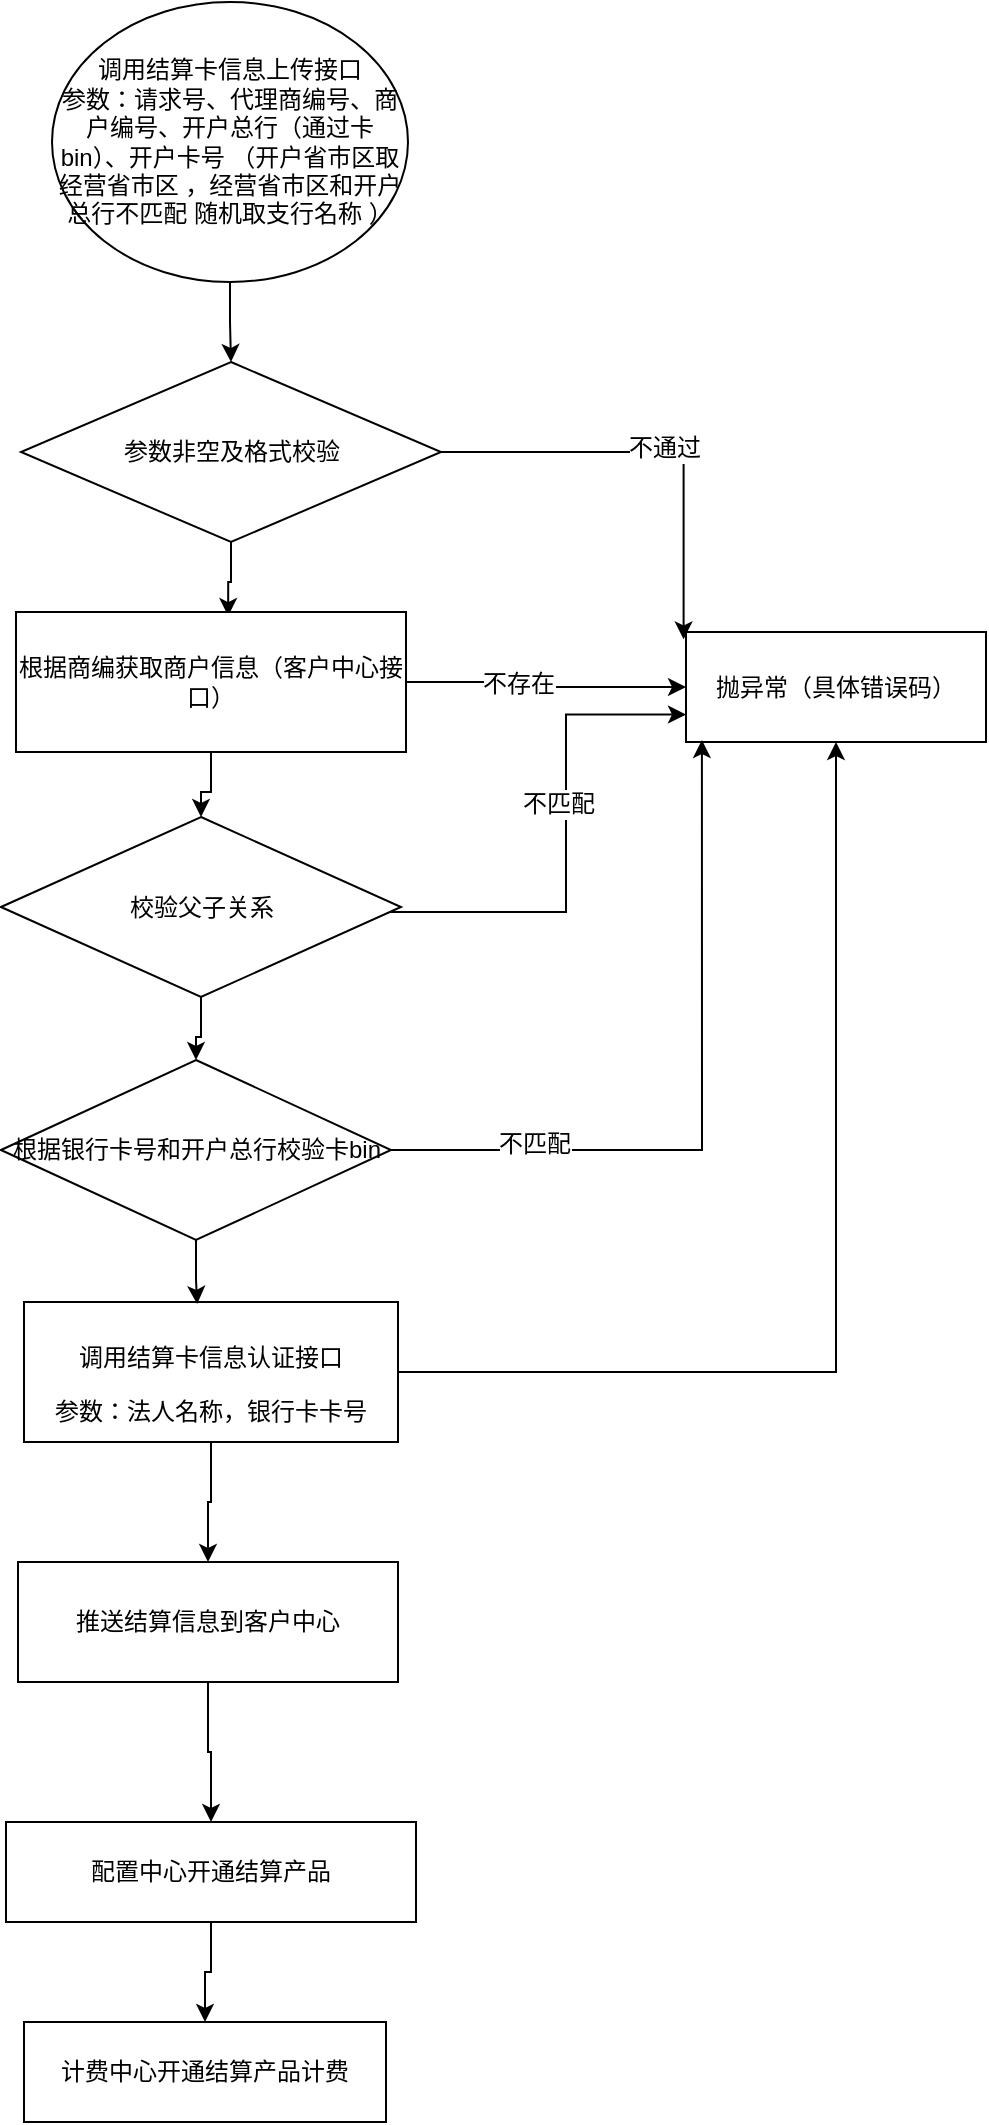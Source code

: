 <mxfile version="10.4.9" type="github"><diagram id="BPspqzwRzQvBO9MzWcx3" name="Page-1"><mxGraphModel dx="918" dy="561" grid="1" gridSize="10" guides="1" tooltips="1" connect="1" arrows="1" fold="1" page="1" pageScale="1" pageWidth="2339" pageHeight="3300" math="0" shadow="0"><root><mxCell id="0"/><mxCell id="1" parent="0"/><mxCell id="tmfXE5mKta9UBqFuWhli-27" style="edgeStyle=orthogonalEdgeStyle;rounded=0;orthogonalLoop=1;jettySize=auto;html=1;entryX=0.5;entryY=0;entryDx=0;entryDy=0;" parent="1" source="tmfXE5mKta9UBqFuWhli-1" target="tmfXE5mKta9UBqFuWhli-6" edge="1"><mxGeometry relative="1" as="geometry"/></mxCell><mxCell id="tmfXE5mKta9UBqFuWhli-1" value="&lt;span&gt;调用结算卡信息上传接口&lt;br&gt;参数：&lt;/span&gt;&lt;span&gt;请求号、代理商编号、商户编号、开户总行（通过卡bin）、开户卡号 （开户省市区取经营省市区 ，经营省市区和开户总行不匹配 随机取支行名称 ）&lt;/span&gt;&lt;span&gt;&lt;br&gt;&lt;/span&gt;" style="ellipse;whiteSpace=wrap;html=1;" parent="1" vertex="1"><mxGeometry x="293" y="10" width="178" height="140" as="geometry"/></mxCell><mxCell id="tmfXE5mKta9UBqFuWhli-9" style="edgeStyle=orthogonalEdgeStyle;rounded=0;orthogonalLoop=1;jettySize=auto;html=1;exitX=1;exitY=0.5;exitDx=0;exitDy=0;entryX=-0.008;entryY=0.067;entryDx=0;entryDy=0;entryPerimeter=0;" parent="1" source="tmfXE5mKta9UBqFuWhli-6" target="tmfXE5mKta9UBqFuWhli-8" edge="1"><mxGeometry relative="1" as="geometry"/></mxCell><mxCell id="tmfXE5mKta9UBqFuWhli-21" value="不通过" style="text;html=1;resizable=0;points=[];align=center;verticalAlign=middle;labelBackgroundColor=#ffffff;" parent="tmfXE5mKta9UBqFuWhli-9" vertex="1" connectable="0"><mxGeometry x="0.037" y="2" relative="1" as="geometry"><mxPoint as="offset"/></mxGeometry></mxCell><mxCell id="tmfXE5mKta9UBqFuWhli-28" style="edgeStyle=orthogonalEdgeStyle;rounded=0;orthogonalLoop=1;jettySize=auto;html=1;entryX=0.544;entryY=0.029;entryDx=0;entryDy=0;entryPerimeter=0;" parent="1" source="tmfXE5mKta9UBqFuWhli-6" target="tmfXE5mKta9UBqFuWhli-11" edge="1"><mxGeometry relative="1" as="geometry"/></mxCell><mxCell id="tmfXE5mKta9UBqFuWhli-6" value="参数非空及格式校验" style="rhombus;whiteSpace=wrap;html=1;" parent="1" vertex="1"><mxGeometry x="277.5" y="190" width="210" height="90" as="geometry"/></mxCell><mxCell id="tmfXE5mKta9UBqFuWhli-14" style="edgeStyle=orthogonalEdgeStyle;rounded=0;orthogonalLoop=1;jettySize=auto;html=1;entryX=0;entryY=0.75;entryDx=0;entryDy=0;" parent="1" source="tmfXE5mKta9UBqFuWhli-7" target="tmfXE5mKta9UBqFuWhli-8" edge="1"><mxGeometry relative="1" as="geometry"><Array as="points"><mxPoint x="550" y="465"/><mxPoint x="550" y="366"/></Array></mxGeometry></mxCell><mxCell id="tmfXE5mKta9UBqFuWhli-23" value="不匹配" style="text;html=1;resizable=0;points=[];align=center;verticalAlign=middle;labelBackgroundColor=#ffffff;" parent="tmfXE5mKta9UBqFuWhli-14" vertex="1" connectable="0"><mxGeometry x="0.154" y="4" relative="1" as="geometry"><mxPoint as="offset"/></mxGeometry></mxCell><mxCell id="tmfXE5mKta9UBqFuWhli-31" style="edgeStyle=orthogonalEdgeStyle;rounded=0;orthogonalLoop=1;jettySize=auto;html=1;" parent="1" source="tmfXE5mKta9UBqFuWhli-7" target="tmfXE5mKta9UBqFuWhli-18" edge="1"><mxGeometry relative="1" as="geometry"/></mxCell><mxCell id="tmfXE5mKta9UBqFuWhli-7" value="校验父子关系" style="rhombus;whiteSpace=wrap;html=1;" parent="1" vertex="1"><mxGeometry x="267.5" y="417.5" width="200" height="90" as="geometry"/></mxCell><mxCell id="tmfXE5mKta9UBqFuWhli-8" value="抛异常（具体错误码）" style="rounded=0;whiteSpace=wrap;html=1;" parent="1" vertex="1"><mxGeometry x="610" y="325" width="150" height="55" as="geometry"/></mxCell><mxCell id="tmfXE5mKta9UBqFuWhli-12" style="edgeStyle=orthogonalEdgeStyle;rounded=0;orthogonalLoop=1;jettySize=auto;html=1;entryX=0;entryY=0.5;entryDx=0;entryDy=0;" parent="1" source="tmfXE5mKta9UBqFuWhli-11" target="tmfXE5mKta9UBqFuWhli-8" edge="1"><mxGeometry relative="1" as="geometry"/></mxCell><mxCell id="tmfXE5mKta9UBqFuWhli-13" value="不存在" style="text;html=1;resizable=0;points=[];align=center;verticalAlign=middle;labelBackgroundColor=#ffffff;" parent="tmfXE5mKta9UBqFuWhli-12" vertex="1" connectable="0"><mxGeometry x="-0.213" y="-1" relative="1" as="geometry"><mxPoint as="offset"/></mxGeometry></mxCell><mxCell id="tmfXE5mKta9UBqFuWhli-30" style="edgeStyle=orthogonalEdgeStyle;rounded=0;orthogonalLoop=1;jettySize=auto;html=1;" parent="1" source="tmfXE5mKta9UBqFuWhli-11" target="tmfXE5mKta9UBqFuWhli-7" edge="1"><mxGeometry relative="1" as="geometry"/></mxCell><mxCell id="tmfXE5mKta9UBqFuWhli-11" value="根据商编获取商户信息（客户中心接口）" style="rounded=0;whiteSpace=wrap;html=1;" parent="1" vertex="1"><mxGeometry x="275" y="315" width="195" height="70" as="geometry"/></mxCell><mxCell id="tmfXE5mKta9UBqFuWhli-26" style="edgeStyle=orthogonalEdgeStyle;rounded=0;orthogonalLoop=1;jettySize=auto;html=1;entryX=0.5;entryY=1;entryDx=0;entryDy=0;" parent="1" source="tmfXE5mKta9UBqFuWhli-15" target="tmfXE5mKta9UBqFuWhli-8" edge="1"><mxGeometry relative="1" as="geometry"/></mxCell><mxCell id="d9Ez2nwtvKIsW3bRetcg-3" style="edgeStyle=orthogonalEdgeStyle;rounded=0;orthogonalLoop=1;jettySize=auto;html=1;" edge="1" parent="1" source="tmfXE5mKta9UBqFuWhli-15" target="d9Ez2nwtvKIsW3bRetcg-1"><mxGeometry relative="1" as="geometry"/></mxCell><mxCell id="tmfXE5mKta9UBqFuWhli-15" value="&lt;div id=&quot;u346&quot;&gt;&lt;div id=&quot;u347&quot;&gt;&lt;p&gt;调用结算卡信息认证接口&lt;/p&gt;&lt;/div&gt;&lt;/div&gt;参数：法人名称，银行卡卡号&lt;br&gt;" style="rounded=0;whiteSpace=wrap;html=1;" parent="1" vertex="1"><mxGeometry x="279" y="660" width="187" height="70" as="geometry"/></mxCell><mxCell id="tmfXE5mKta9UBqFuWhli-20" style="edgeStyle=orthogonalEdgeStyle;rounded=0;orthogonalLoop=1;jettySize=auto;html=1;entryX=0.053;entryY=0.982;entryDx=0;entryDy=0;entryPerimeter=0;" parent="1" source="tmfXE5mKta9UBqFuWhli-18" target="tmfXE5mKta9UBqFuWhli-8" edge="1"><mxGeometry relative="1" as="geometry"/></mxCell><mxCell id="tmfXE5mKta9UBqFuWhli-24" value="不匹配" style="text;html=1;resizable=0;points=[];align=center;verticalAlign=middle;labelBackgroundColor=#ffffff;" parent="tmfXE5mKta9UBqFuWhli-20" vertex="1" connectable="0"><mxGeometry x="-0.61" y="3" relative="1" as="geometry"><mxPoint x="1" as="offset"/></mxGeometry></mxCell><mxCell id="tmfXE5mKta9UBqFuWhli-32" style="edgeStyle=orthogonalEdgeStyle;rounded=0;orthogonalLoop=1;jettySize=auto;html=1;entryX=0.463;entryY=0.014;entryDx=0;entryDy=0;entryPerimeter=0;" parent="1" source="tmfXE5mKta9UBqFuWhli-18" target="tmfXE5mKta9UBqFuWhli-15" edge="1"><mxGeometry relative="1" as="geometry"/></mxCell><mxCell id="tmfXE5mKta9UBqFuWhli-18" value="&lt;span&gt;根据银行卡号和开户总行校验卡bin&lt;/span&gt;" style="rhombus;whiteSpace=wrap;html=1;" parent="1" vertex="1"><mxGeometry x="267.5" y="539" width="195" height="90" as="geometry"/></mxCell><mxCell id="d9Ez2nwtvKIsW3bRetcg-5" style="edgeStyle=orthogonalEdgeStyle;rounded=0;orthogonalLoop=1;jettySize=auto;html=1;" edge="1" parent="1" source="d9Ez2nwtvKIsW3bRetcg-1" target="d9Ez2nwtvKIsW3bRetcg-4"><mxGeometry relative="1" as="geometry"/></mxCell><mxCell id="d9Ez2nwtvKIsW3bRetcg-1" value="推送结算信息到客户中心" style="rounded=0;whiteSpace=wrap;html=1;" vertex="1" parent="1"><mxGeometry x="276" y="790" width="190" height="60" as="geometry"/></mxCell><mxCell id="d9Ez2nwtvKIsW3bRetcg-7" style="edgeStyle=orthogonalEdgeStyle;rounded=0;orthogonalLoop=1;jettySize=auto;html=1;entryX=0.5;entryY=0;entryDx=0;entryDy=0;" edge="1" parent="1" source="d9Ez2nwtvKIsW3bRetcg-4" target="d9Ez2nwtvKIsW3bRetcg-6"><mxGeometry relative="1" as="geometry"/></mxCell><mxCell id="d9Ez2nwtvKIsW3bRetcg-4" value="配置中心开通结算产品" style="rounded=0;whiteSpace=wrap;html=1;" vertex="1" parent="1"><mxGeometry x="270" y="920" width="205" height="50" as="geometry"/></mxCell><mxCell id="d9Ez2nwtvKIsW3bRetcg-6" value="计费中心开通结算产品计费" style="rounded=0;whiteSpace=wrap;html=1;" vertex="1" parent="1"><mxGeometry x="279" y="1020" width="181" height="50" as="geometry"/></mxCell></root></mxGraphModel></diagram></mxfile>